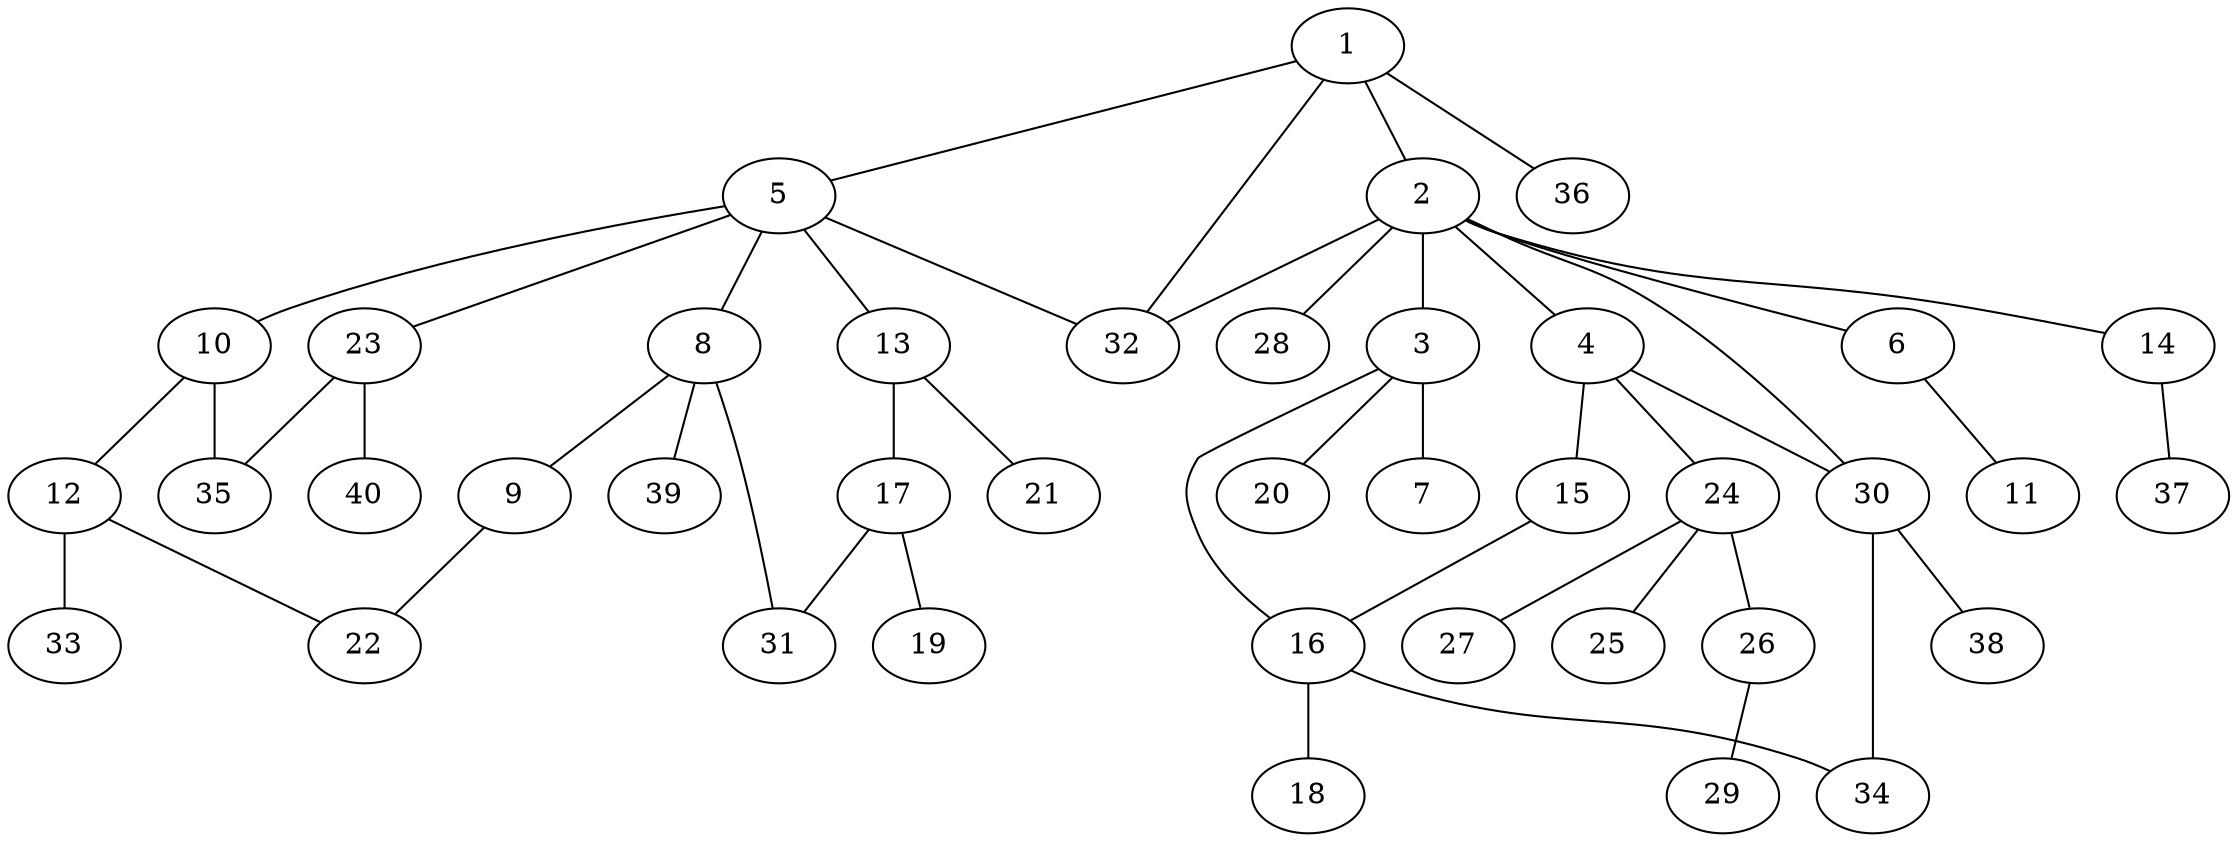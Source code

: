 graph graphname {1--2
1--5
1--32
1--36
2--3
2--4
2--6
2--14
2--28
2--30
2--32
3--7
3--16
3--20
4--15
4--24
4--30
5--8
5--10
5--13
5--23
5--32
6--11
8--9
8--31
8--39
9--22
10--12
10--35
12--22
12--33
13--17
13--21
14--37
15--16
16--18
16--34
17--19
17--31
23--35
23--40
24--25
24--26
24--27
26--29
30--34
30--38
}